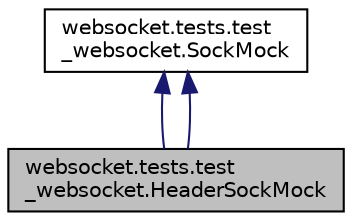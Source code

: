 digraph "websocket.tests.test_websocket.HeaderSockMock"
{
 // LATEX_PDF_SIZE
  edge [fontname="Helvetica",fontsize="10",labelfontname="Helvetica",labelfontsize="10"];
  node [fontname="Helvetica",fontsize="10",shape=record];
  Node1 [label="websocket.tests.test\l_websocket.HeaderSockMock",height=0.2,width=0.4,color="black", fillcolor="grey75", style="filled", fontcolor="black",tooltip=" "];
  Node2 -> Node1 [dir="back",color="midnightblue",fontsize="10",style="solid",fontname="Helvetica"];
  Node2 [label="websocket.tests.test\l_websocket.SockMock",height=0.2,width=0.4,color="black", fillcolor="white", style="filled",URL="$classwebsocket_1_1tests_1_1test__websocket_1_1SockMock.html",tooltip=" "];
  Node2 -> Node1 [dir="back",color="midnightblue",fontsize="10",style="solid",fontname="Helvetica"];
}
